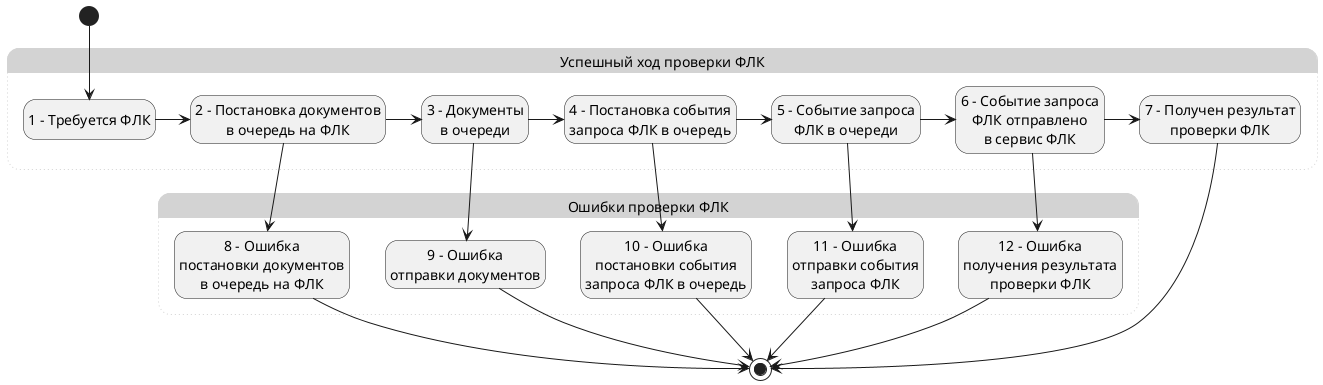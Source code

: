 @startuml
hide empty description

state "Успешный ход проверки ФЛК" as Saccess #LightGray;line.dotted;line:LightGray {
    state "1 - Требуется ФЛК" as State1
    state "2 - Постановка документов\nв очередь на ФЛК" as State2
    state "3 - Документы\nв очереди" as State3
    state "4 - Постановка события\nзапроса ФЛК в очередь" as State4
    state "5 - Событие запроса\nФЛК в очереди" as State5
    state "6 - Событие запроса\nФЛК отправлено\nв сервис ФЛК" as State6
    state "7 - Получен результат\nпроверки ФЛК" as State7
}
state "Ошибки проверки ФЛК" as Errors #LightGray;line.dotted;line:LightGray {
    state "8 - Ошибка\nпостановки документов\nв очередь на ФЛК" as State8
    state "9 - Ошибка\nотправки документов" as State9
    state "10 - Ошибка\nпостановки события\nзапроса ФЛК в очередь" as State10
    state "11 - Ошибка\nотправки события\nзапроса ФЛК" as State11
    state "12 - Ошибка\nполучения результата\nпроверки ФЛК" as State12
}

[*] --> State1

State1 -> State2

State2 -> State3
State2 --> State8

State3 -> State4
State3 -> State9

State4 -> State5
State4 -> State10

State5 -> State6
State5 --> State11

State6 -> State7
State6 --> State12

State8 --> [*]
State9 --> [*]
State10 --> [*]
State11 --> [*]
State12 --> [*]

State7 --> [*]

@enduml
